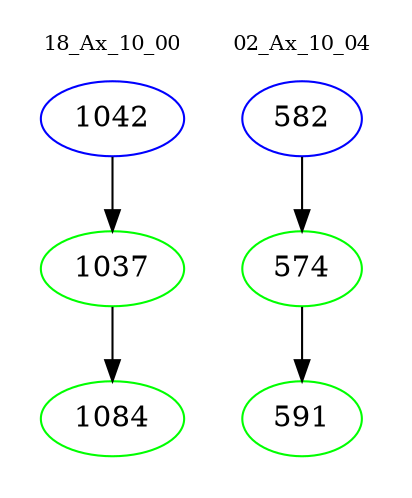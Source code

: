 digraph{
subgraph cluster_0 {
color = white
label = "18_Ax_10_00";
fontsize=10;
T0_1042 [label="1042", color="blue"]
T0_1042 -> T0_1037 [color="black"]
T0_1037 [label="1037", color="green"]
T0_1037 -> T0_1084 [color="black"]
T0_1084 [label="1084", color="green"]
}
subgraph cluster_1 {
color = white
label = "02_Ax_10_04";
fontsize=10;
T1_582 [label="582", color="blue"]
T1_582 -> T1_574 [color="black"]
T1_574 [label="574", color="green"]
T1_574 -> T1_591 [color="black"]
T1_591 [label="591", color="green"]
}
}
